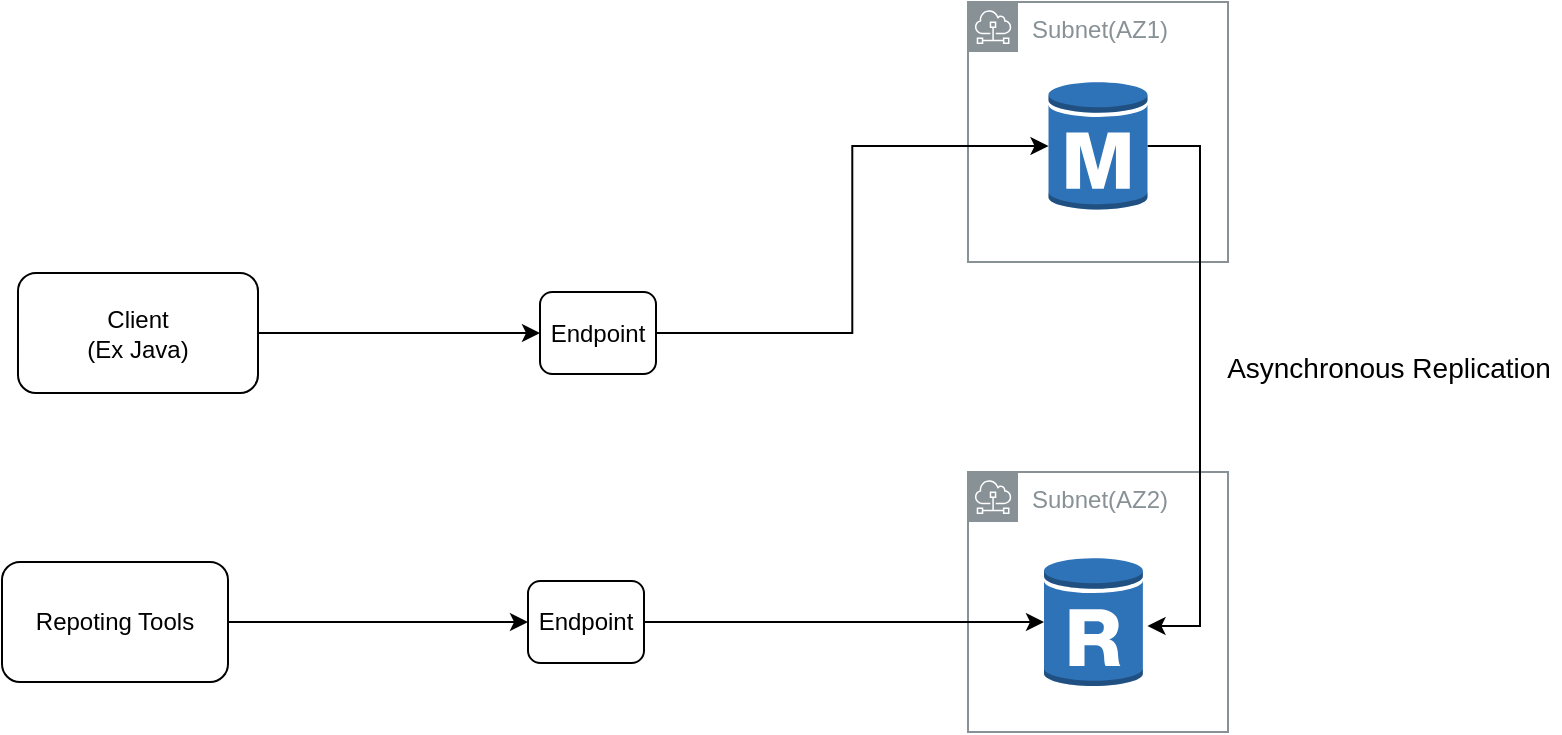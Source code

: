 <mxfile version="14.9.5" type="device"><diagram id="P-wKa3msWmS4MQ_g2uuc" name="Page-1"><mxGraphModel dx="946" dy="589" grid="0" gridSize="10" guides="1" tooltips="1" connect="1" arrows="1" fold="1" page="0" pageScale="1" pageWidth="827" pageHeight="1169" math="0" shadow="0"><root><mxCell id="0"/><mxCell id="1" parent="0"/><mxCell id="yrfMtKd9mjRkWRDFRFTW-1" value="Subnet(AZ1)" style="outlineConnect=0;gradientColor=none;html=1;whiteSpace=wrap;fontSize=12;fontStyle=0;shape=mxgraph.aws4.group;grIcon=mxgraph.aws4.group_subnet;strokeColor=#879196;fillColor=none;verticalAlign=top;align=left;spacingLeft=30;fontColor=#879196;dashed=0;" vertex="1" parent="1"><mxGeometry x="517" y="81" width="130" height="130" as="geometry"/></mxCell><mxCell id="yrfMtKd9mjRkWRDFRFTW-2" value="Subnet(AZ2)" style="outlineConnect=0;gradientColor=none;html=1;whiteSpace=wrap;fontSize=12;fontStyle=0;shape=mxgraph.aws4.group;grIcon=mxgraph.aws4.group_subnet;strokeColor=#879196;fillColor=none;verticalAlign=top;align=left;spacingLeft=30;fontColor=#879196;dashed=0;" vertex="1" parent="1"><mxGeometry x="517" y="316" width="130" height="130" as="geometry"/></mxCell><mxCell id="yrfMtKd9mjRkWRDFRFTW-12" style="edgeStyle=orthogonalEdgeStyle;rounded=0;orthogonalLoop=1;jettySize=auto;html=1;exitX=1;exitY=0.5;exitDx=0;exitDy=0;exitPerimeter=0;entryX=1;entryY=0.5;entryDx=0;entryDy=0;entryPerimeter=0;" edge="1" parent="1" source="yrfMtKd9mjRkWRDFRFTW-3"><mxGeometry relative="1" as="geometry"><mxPoint x="606.75" y="393" as="targetPoint"/><Array as="points"><mxPoint x="633" y="153"/><mxPoint x="633" y="393"/></Array></mxGeometry></mxCell><mxCell id="yrfMtKd9mjRkWRDFRFTW-3" value="" style="outlineConnect=0;dashed=0;verticalLabelPosition=bottom;verticalAlign=top;align=center;html=1;shape=mxgraph.aws3.rds_db_instance;fillColor=#2E73B8;gradientColor=none;" vertex="1" parent="1"><mxGeometry x="557.25" y="120" width="49.5" height="66" as="geometry"/></mxCell><mxCell id="yrfMtKd9mjRkWRDFRFTW-9" style="edgeStyle=orthogonalEdgeStyle;rounded=0;orthogonalLoop=1;jettySize=auto;html=1;" edge="1" parent="1" source="yrfMtKd9mjRkWRDFRFTW-5" target="yrfMtKd9mjRkWRDFRFTW-7"><mxGeometry relative="1" as="geometry"/></mxCell><mxCell id="yrfMtKd9mjRkWRDFRFTW-5" value="Client&lt;br&gt;(Ex Java)" style="rounded=1;whiteSpace=wrap;html=1;" vertex="1" parent="1"><mxGeometry x="42" y="216.5" width="120" height="60" as="geometry"/></mxCell><mxCell id="yrfMtKd9mjRkWRDFRFTW-8" style="edgeStyle=orthogonalEdgeStyle;rounded=0;orthogonalLoop=1;jettySize=auto;html=1;entryX=0;entryY=0.5;entryDx=0;entryDy=0;entryPerimeter=0;" edge="1" parent="1" source="yrfMtKd9mjRkWRDFRFTW-7" target="yrfMtKd9mjRkWRDFRFTW-3"><mxGeometry relative="1" as="geometry"/></mxCell><mxCell id="yrfMtKd9mjRkWRDFRFTW-7" value="Endpoint" style="rounded=1;whiteSpace=wrap;html=1;" vertex="1" parent="1"><mxGeometry x="303" y="226" width="58" height="41" as="geometry"/></mxCell><mxCell id="yrfMtKd9mjRkWRDFRFTW-13" value="&lt;font style=&quot;font-size: 14px&quot;&gt;Asynchronous Replication&lt;/font&gt;" style="text;html=1;align=center;verticalAlign=middle;resizable=0;points=[];autosize=1;strokeColor=none;" vertex="1" parent="1"><mxGeometry x="641" y="254" width="172" height="19" as="geometry"/></mxCell><mxCell id="yrfMtKd9mjRkWRDFRFTW-14" value="" style="outlineConnect=0;dashed=0;verticalLabelPosition=bottom;verticalAlign=top;align=center;html=1;shape=mxgraph.aws3.rds_db_instance_read_replica;fillColor=#2E73B8;gradientColor=none;" vertex="1" parent="1"><mxGeometry x="555" y="358" width="49.5" height="66" as="geometry"/></mxCell><mxCell id="yrfMtKd9mjRkWRDFRFTW-16" style="edgeStyle=orthogonalEdgeStyle;rounded=0;orthogonalLoop=1;jettySize=auto;html=1;" edge="1" parent="1" source="yrfMtKd9mjRkWRDFRFTW-15" target="yrfMtKd9mjRkWRDFRFTW-14"><mxGeometry relative="1" as="geometry"/></mxCell><mxCell id="yrfMtKd9mjRkWRDFRFTW-15" value="Endpoint" style="rounded=1;whiteSpace=wrap;html=1;" vertex="1" parent="1"><mxGeometry x="297" y="370.5" width="58" height="41" as="geometry"/></mxCell><mxCell id="yrfMtKd9mjRkWRDFRFTW-18" style="edgeStyle=orthogonalEdgeStyle;rounded=0;orthogonalLoop=1;jettySize=auto;html=1;" edge="1" parent="1" source="yrfMtKd9mjRkWRDFRFTW-17" target="yrfMtKd9mjRkWRDFRFTW-15"><mxGeometry relative="1" as="geometry"/></mxCell><mxCell id="yrfMtKd9mjRkWRDFRFTW-17" value="Repoting Tools" style="rounded=1;whiteSpace=wrap;html=1;" vertex="1" parent="1"><mxGeometry x="34" y="361" width="113" height="60" as="geometry"/></mxCell></root></mxGraphModel></diagram></mxfile>